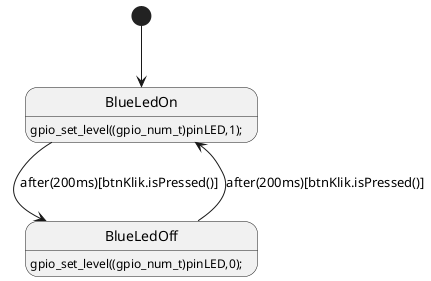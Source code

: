```plantuml
@startuml

[*] --> BlueLedOn

BlueLedOn --> BlueLedOff : after(200ms)[btnKlik.isPressed()]
BlueLedOff --> BlueLedOn : after(200ms)[btnKlik.isPressed()]

BlueLedOn : gpio_set_level((gpio_num_t)pinLED,1);
BlueLedOff : gpio_set_level((gpio_num_t)pinLED,0);


@enduml
```